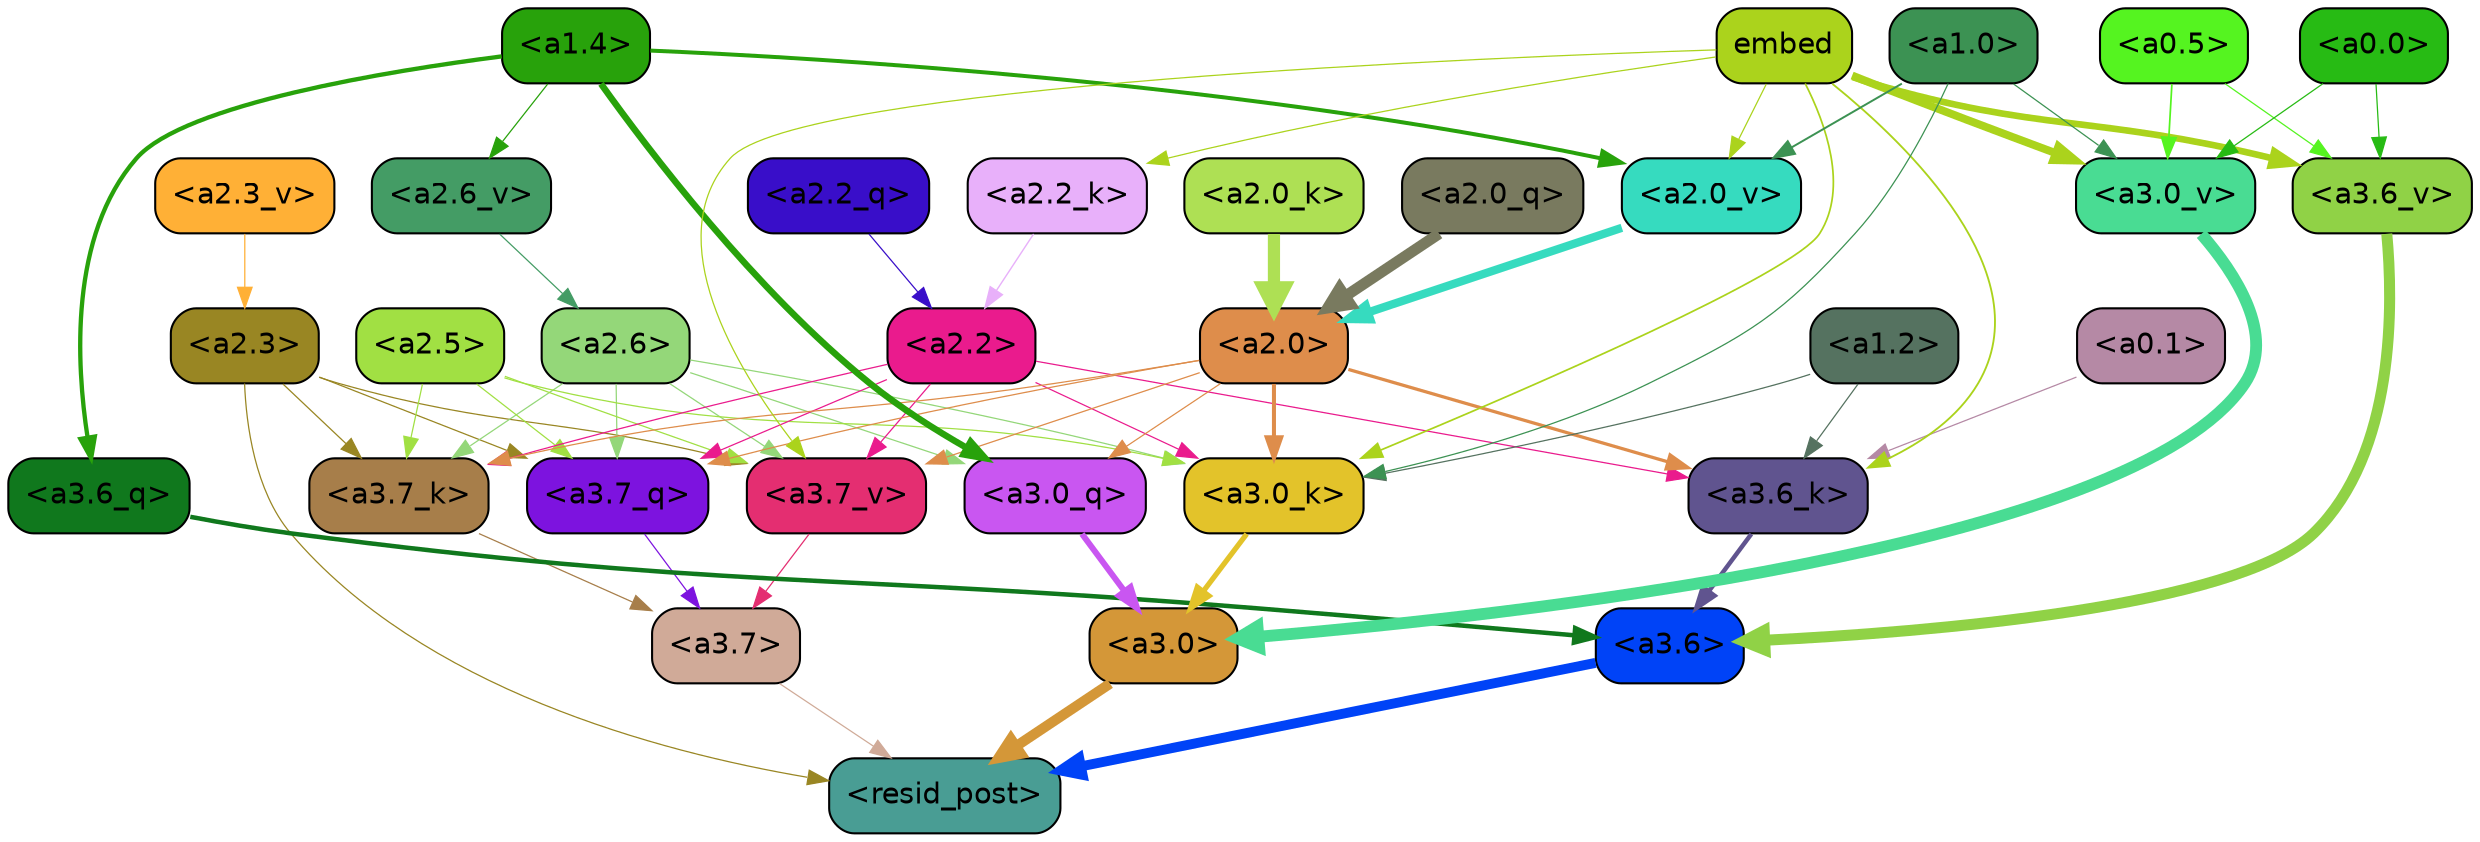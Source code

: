 strict digraph "" {
	graph [bgcolor=transparent,
		layout=dot,
		overlap=false,
		splines=true
	];
	"<a3.7>"	[color=black,
		fillcolor="#d0aa98",
		fontname=Helvetica,
		shape=box,
		style="filled, rounded"];
	"<resid_post>"	[color=black,
		fillcolor="#499d94",
		fontname=Helvetica,
		shape=box,
		style="filled, rounded"];
	"<a3.7>" -> "<resid_post>"	[color="#d0aa98",
		penwidth=0.6];
	"<a3.6>"	[color=black,
		fillcolor="#0043f7",
		fontname=Helvetica,
		shape=box,
		style="filled, rounded"];
	"<a3.6>" -> "<resid_post>"	[color="#0043f7",
		penwidth=4.751592040061951];
	"<a3.0>"	[color=black,
		fillcolor="#d49738",
		fontname=Helvetica,
		shape=box,
		style="filled, rounded"];
	"<a3.0>" -> "<resid_post>"	[color="#d49738",
		penwidth=4.904066681861877];
	"<a2.3>"	[color=black,
		fillcolor="#998623",
		fontname=Helvetica,
		shape=box,
		style="filled, rounded"];
	"<a2.3>" -> "<resid_post>"	[color="#998623",
		penwidth=0.6];
	"<a3.7_q>"	[color=black,
		fillcolor="#7d13df",
		fontname=Helvetica,
		shape=box,
		style="filled, rounded"];
	"<a2.3>" -> "<a3.7_q>"	[color="#998623",
		penwidth=0.6];
	"<a3.7_k>"	[color=black,
		fillcolor="#a77e4a",
		fontname=Helvetica,
		shape=box,
		style="filled, rounded"];
	"<a2.3>" -> "<a3.7_k>"	[color="#998623",
		penwidth=0.6069068089127541];
	"<a3.7_v>"	[color=black,
		fillcolor="#e42e71",
		fontname=Helvetica,
		shape=box,
		style="filled, rounded"];
	"<a2.3>" -> "<a3.7_v>"	[color="#998623",
		penwidth=0.6];
	"<a3.7_q>" -> "<a3.7>"	[color="#7d13df",
		penwidth=0.6];
	"<a3.6_q>"	[color=black,
		fillcolor="#10781d",
		fontname=Helvetica,
		shape=box,
		style="filled, rounded"];
	"<a3.6_q>" -> "<a3.6>"	[color="#10781d",
		penwidth=2.160832464694977];
	"<a3.0_q>"	[color=black,
		fillcolor="#c956f1",
		fontname=Helvetica,
		shape=box,
		style="filled, rounded"];
	"<a3.0_q>" -> "<a3.0>"	[color="#c956f1",
		penwidth=2.870753765106201];
	"<a3.7_k>" -> "<a3.7>"	[color="#a77e4a",
		penwidth=0.6];
	"<a3.6_k>"	[color=black,
		fillcolor="#60548f",
		fontname=Helvetica,
		shape=box,
		style="filled, rounded"];
	"<a3.6_k>" -> "<a3.6>"	[color="#60548f",
		penwidth=2.13908451795578];
	"<a3.0_k>"	[color=black,
		fillcolor="#e3c32a",
		fontname=Helvetica,
		shape=box,
		style="filled, rounded"];
	"<a3.0_k>" -> "<a3.0>"	[color="#e3c32a",
		penwidth=2.520303964614868];
	"<a3.7_v>" -> "<a3.7>"	[color="#e42e71",
		penwidth=0.6];
	"<a3.6_v>"	[color=black,
		fillcolor="#90d246",
		fontname=Helvetica,
		shape=box,
		style="filled, rounded"];
	"<a3.6_v>" -> "<a3.6>"	[color="#90d246",
		penwidth=5.297133803367615];
	"<a3.0_v>"	[color=black,
		fillcolor="#49dc93",
		fontname=Helvetica,
		shape=box,
		style="filled, rounded"];
	"<a3.0_v>" -> "<a3.0>"	[color="#49dc93",
		penwidth=5.680712580680847];
	"<a2.6>"	[color=black,
		fillcolor="#94d779",
		fontname=Helvetica,
		shape=box,
		style="filled, rounded"];
	"<a2.6>" -> "<a3.7_q>"	[color="#94d779",
		penwidth=0.6];
	"<a2.6>" -> "<a3.0_q>"	[color="#94d779",
		penwidth=0.6];
	"<a2.6>" -> "<a3.7_k>"	[color="#94d779",
		penwidth=0.6];
	"<a2.6>" -> "<a3.0_k>"	[color="#94d779",
		penwidth=0.6];
	"<a2.6>" -> "<a3.7_v>"	[color="#94d779",
		penwidth=0.6];
	"<a2.5>"	[color=black,
		fillcolor="#a1e043",
		fontname=Helvetica,
		shape=box,
		style="filled, rounded"];
	"<a2.5>" -> "<a3.7_q>"	[color="#a1e043",
		penwidth=0.6];
	"<a2.5>" -> "<a3.7_k>"	[color="#a1e043",
		penwidth=0.6];
	"<a2.5>" -> "<a3.0_k>"	[color="#a1e043",
		penwidth=0.6];
	"<a2.5>" -> "<a3.7_v>"	[color="#a1e043",
		penwidth=0.6];
	"<a2.2>"	[color=black,
		fillcolor="#ea1b8d",
		fontname=Helvetica,
		shape=box,
		style="filled, rounded"];
	"<a2.2>" -> "<a3.7_q>"	[color="#ea1b8d",
		penwidth=0.6];
	"<a2.2>" -> "<a3.7_k>"	[color="#ea1b8d",
		penwidth=0.6];
	"<a2.2>" -> "<a3.6_k>"	[color="#ea1b8d",
		penwidth=0.6];
	"<a2.2>" -> "<a3.0_k>"	[color="#ea1b8d",
		penwidth=0.6];
	"<a2.2>" -> "<a3.7_v>"	[color="#ea1b8d",
		penwidth=0.6];
	"<a2.0>"	[color=black,
		fillcolor="#de8d4b",
		fontname=Helvetica,
		shape=box,
		style="filled, rounded"];
	"<a2.0>" -> "<a3.7_q>"	[color="#de8d4b",
		penwidth=0.6];
	"<a2.0>" -> "<a3.0_q>"	[color="#de8d4b",
		penwidth=0.6];
	"<a2.0>" -> "<a3.7_k>"	[color="#de8d4b",
		penwidth=0.6];
	"<a2.0>" -> "<a3.6_k>"	[color="#de8d4b",
		penwidth=1.564806342124939];
	"<a2.0>" -> "<a3.0_k>"	[color="#de8d4b",
		penwidth=1.9353990852832794];
	"<a2.0>" -> "<a3.7_v>"	[color="#de8d4b",
		penwidth=0.6];
	"<a1.4>"	[color=black,
		fillcolor="#28a20b",
		fontname=Helvetica,
		shape=box,
		style="filled, rounded"];
	"<a1.4>" -> "<a3.6_q>"	[color="#28a20b",
		penwidth=2.0727532356977463];
	"<a1.4>" -> "<a3.0_q>"	[color="#28a20b",
		penwidth=3.1279823780059814];
	"<a2.6_v>"	[color=black,
		fillcolor="#449c65",
		fontname=Helvetica,
		shape=box,
		style="filled, rounded"];
	"<a1.4>" -> "<a2.6_v>"	[color="#28a20b",
		penwidth=0.6];
	"<a2.0_v>"	[color=black,
		fillcolor="#36dbbf",
		fontname=Helvetica,
		shape=box,
		style="filled, rounded"];
	"<a1.4>" -> "<a2.0_v>"	[color="#28a20b",
		penwidth=1.9170897603034973];
	"<a1.2>"	[color=black,
		fillcolor="#557260",
		fontname=Helvetica,
		shape=box,
		style="filled, rounded"];
	"<a1.2>" -> "<a3.6_k>"	[color="#557260",
		penwidth=0.6];
	"<a1.2>" -> "<a3.0_k>"	[color="#557260",
		penwidth=0.6];
	"<a0.1>"	[color=black,
		fillcolor="#b589a5",
		fontname=Helvetica,
		shape=box,
		style="filled, rounded"];
	"<a0.1>" -> "<a3.6_k>"	[color="#b589a5",
		penwidth=0.6];
	embed	[color=black,
		fillcolor="#abd31c",
		fontname=Helvetica,
		shape=box,
		style="filled, rounded"];
	embed -> "<a3.6_k>"	[color="#abd31c",
		penwidth=0.8915999233722687];
	embed -> "<a3.0_k>"	[color="#abd31c",
		penwidth=0.832088902592659];
	embed -> "<a3.7_v>"	[color="#abd31c",
		penwidth=0.6];
	embed -> "<a3.6_v>"	[color="#abd31c",
		penwidth=3.1840110421180725];
	embed -> "<a3.0_v>"	[color="#abd31c",
		penwidth=3.8132747188210487];
	"<a2.2_k>"	[color=black,
		fillcolor="#e8b0fa",
		fontname=Helvetica,
		shape=box,
		style="filled, rounded"];
	embed -> "<a2.2_k>"	[color="#abd31c",
		penwidth=0.6];
	embed -> "<a2.0_v>"	[color="#abd31c",
		penwidth=0.6];
	"<a1.0>"	[color=black,
		fillcolor="#3c9253",
		fontname=Helvetica,
		shape=box,
		style="filled, rounded"];
	"<a1.0>" -> "<a3.0_k>"	[color="#3c9253",
		penwidth=0.6];
	"<a1.0>" -> "<a3.0_v>"	[color="#3c9253",
		penwidth=0.6];
	"<a1.0>" -> "<a2.0_v>"	[color="#3c9253",
		penwidth=0.9450988052412868];
	"<a0.5>"	[color=black,
		fillcolor="#55f420",
		fontname=Helvetica,
		shape=box,
		style="filled, rounded"];
	"<a0.5>" -> "<a3.6_v>"	[color="#55f420",
		penwidth=0.6];
	"<a0.5>" -> "<a3.0_v>"	[color="#55f420",
		penwidth=0.8331108838319778];
	"<a0.0>"	[color=black,
		fillcolor="#27bb14",
		fontname=Helvetica,
		shape=box,
		style="filled, rounded"];
	"<a0.0>" -> "<a3.6_v>"	[color="#27bb14",
		penwidth=0.6];
	"<a0.0>" -> "<a3.0_v>"	[color="#27bb14",
		penwidth=0.6];
	"<a2.2_q>"	[color=black,
		fillcolor="#390ec9",
		fontname=Helvetica,
		shape=box,
		style="filled, rounded"];
	"<a2.2_q>" -> "<a2.2>"	[color="#390ec9",
		penwidth=0.6];
	"<a2.0_q>"	[color=black,
		fillcolor="#797a5f",
		fontname=Helvetica,
		shape=box,
		style="filled, rounded"];
	"<a2.0_q>" -> "<a2.0>"	[color="#797a5f",
		penwidth=5.29856276512146];
	"<a2.2_k>" -> "<a2.2>"	[color="#e8b0fa",
		penwidth=0.6722683310508728];
	"<a2.0_k>"	[color=black,
		fillcolor="#aee054",
		fontname=Helvetica,
		shape=box,
		style="filled, rounded"];
	"<a2.0_k>" -> "<a2.0>"	[color="#aee054",
		penwidth=5.859246134757996];
	"<a2.6_v>" -> "<a2.6>"	[color="#449c65",
		penwidth=0.6];
	"<a2.3_v>"	[color=black,
		fillcolor="#ffb036",
		fontname=Helvetica,
		shape=box,
		style="filled, rounded"];
	"<a2.3_v>" -> "<a2.3>"	[color="#ffb036",
		penwidth=0.6];
	"<a2.0_v>" -> "<a2.0>"	[color="#36dbbf",
		penwidth=3.9621697664260864];
}
